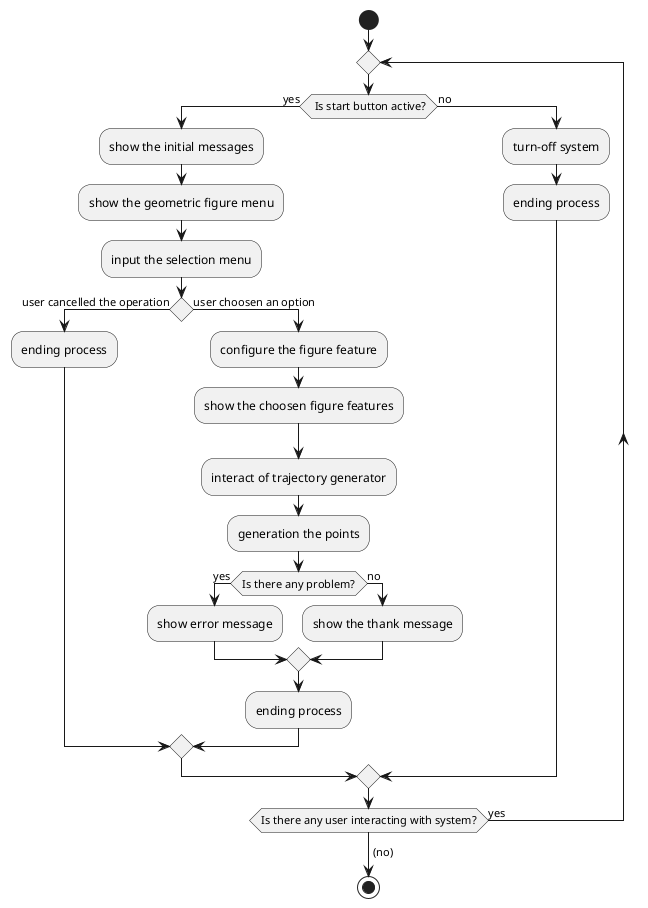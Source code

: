 @startuml
start
repeat
if ( Is start button active?) then (yes)
    :show the initial messages;
    :show the geometric figure menu;
    :input the selection menu;
    if () then (user cancelled the operation)
        :ending process;
    else (user choosen an option)
        :configure the figure feature;
        :show the choosen figure features;
        :interact of trajectory generator;
        :generation the points;
        if (Is there any problem?) then (yes)
            :show error message;
        else (no)
            :show the thank message;
        endif
        :ending process;
    endif
else (no)
    :turn-off system;
    :ending process;
endif
repeat while(Is there any user interacting with system?) is (yes)
->(no);
stop
@enduml